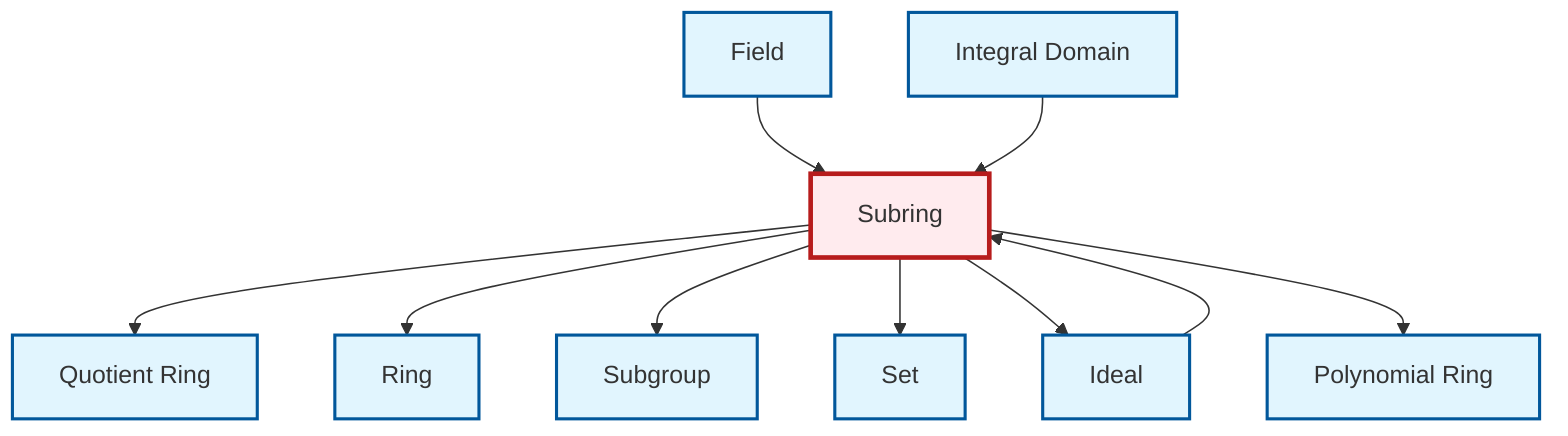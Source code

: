 graph TD
    classDef definition fill:#e1f5fe,stroke:#01579b,stroke-width:2px
    classDef theorem fill:#f3e5f5,stroke:#4a148c,stroke-width:2px
    classDef axiom fill:#fff3e0,stroke:#e65100,stroke-width:2px
    classDef example fill:#e8f5e9,stroke:#1b5e20,stroke-width:2px
    classDef current fill:#ffebee,stroke:#b71c1c,stroke-width:3px
    def-integral-domain["Integral Domain"]:::definition
    def-field["Field"]:::definition
    def-set["Set"]:::definition
    def-ring["Ring"]:::definition
    def-quotient-ring["Quotient Ring"]:::definition
    def-polynomial-ring["Polynomial Ring"]:::definition
    def-ideal["Ideal"]:::definition
    def-subgroup["Subgroup"]:::definition
    def-subring["Subring"]:::definition
    def-subring --> def-quotient-ring
    def-ideal --> def-subring
    def-subring --> def-ring
    def-subring --> def-subgroup
    def-field --> def-subring
    def-integral-domain --> def-subring
    def-subring --> def-set
    def-subring --> def-ideal
    def-subring --> def-polynomial-ring
    class def-subring current